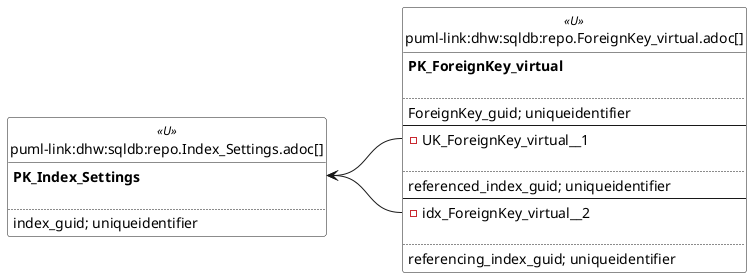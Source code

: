 @startuml
left to right direction
'top to bottom direction
hide circle
'avoide "." issues:
set namespaceSeparator none


skinparam class {
  BackgroundColor White
  BackgroundColor<<FN>> Yellow
  BackgroundColor<<FS>> Yellow
  BackgroundColor<<FT>> LightGray
  BackgroundColor<<IF>> Yellow
  BackgroundColor<<IS>> Yellow
  BackgroundColor<<P>> Aqua
  BackgroundColor<<PC>> Aqua
  BackgroundColor<<SN>> Yellow
  BackgroundColor<<SO>> SlateBlue
  BackgroundColor<<TF>> LightGray
  BackgroundColor<<TR>> Tomato
  BackgroundColor<<U>> White
  BackgroundColor<<V>> WhiteSmoke
  BackgroundColor<<X>> Aqua
  BackgroundColor<<external>> AliceBlue
}


entity "puml-link:dhw:sqldb:repo.ForeignKey_virtual.adoc[]" as repo.ForeignKey_virtual << U >> {
**PK_ForeignKey_virtual**

..
ForeignKey_guid; uniqueidentifier
--
- UK_ForeignKey_virtual__1

..
referenced_index_guid; uniqueidentifier
--
- idx_ForeignKey_virtual__2

..
referencing_index_guid; uniqueidentifier
}

entity "puml-link:dhw:sqldb:repo.Index_Settings.adoc[]" as repo.Index_Settings << U >> {
**PK_Index_Settings**

..
index_guid; uniqueidentifier
}

"repo.Index_Settings::PK_Index_Settings" <-- "repo.ForeignKey_virtual::idx_ForeignKey_virtual__2"
"repo.Index_Settings::PK_Index_Settings" <-- "repo.ForeignKey_virtual::UK_ForeignKey_virtual__1"
@enduml

